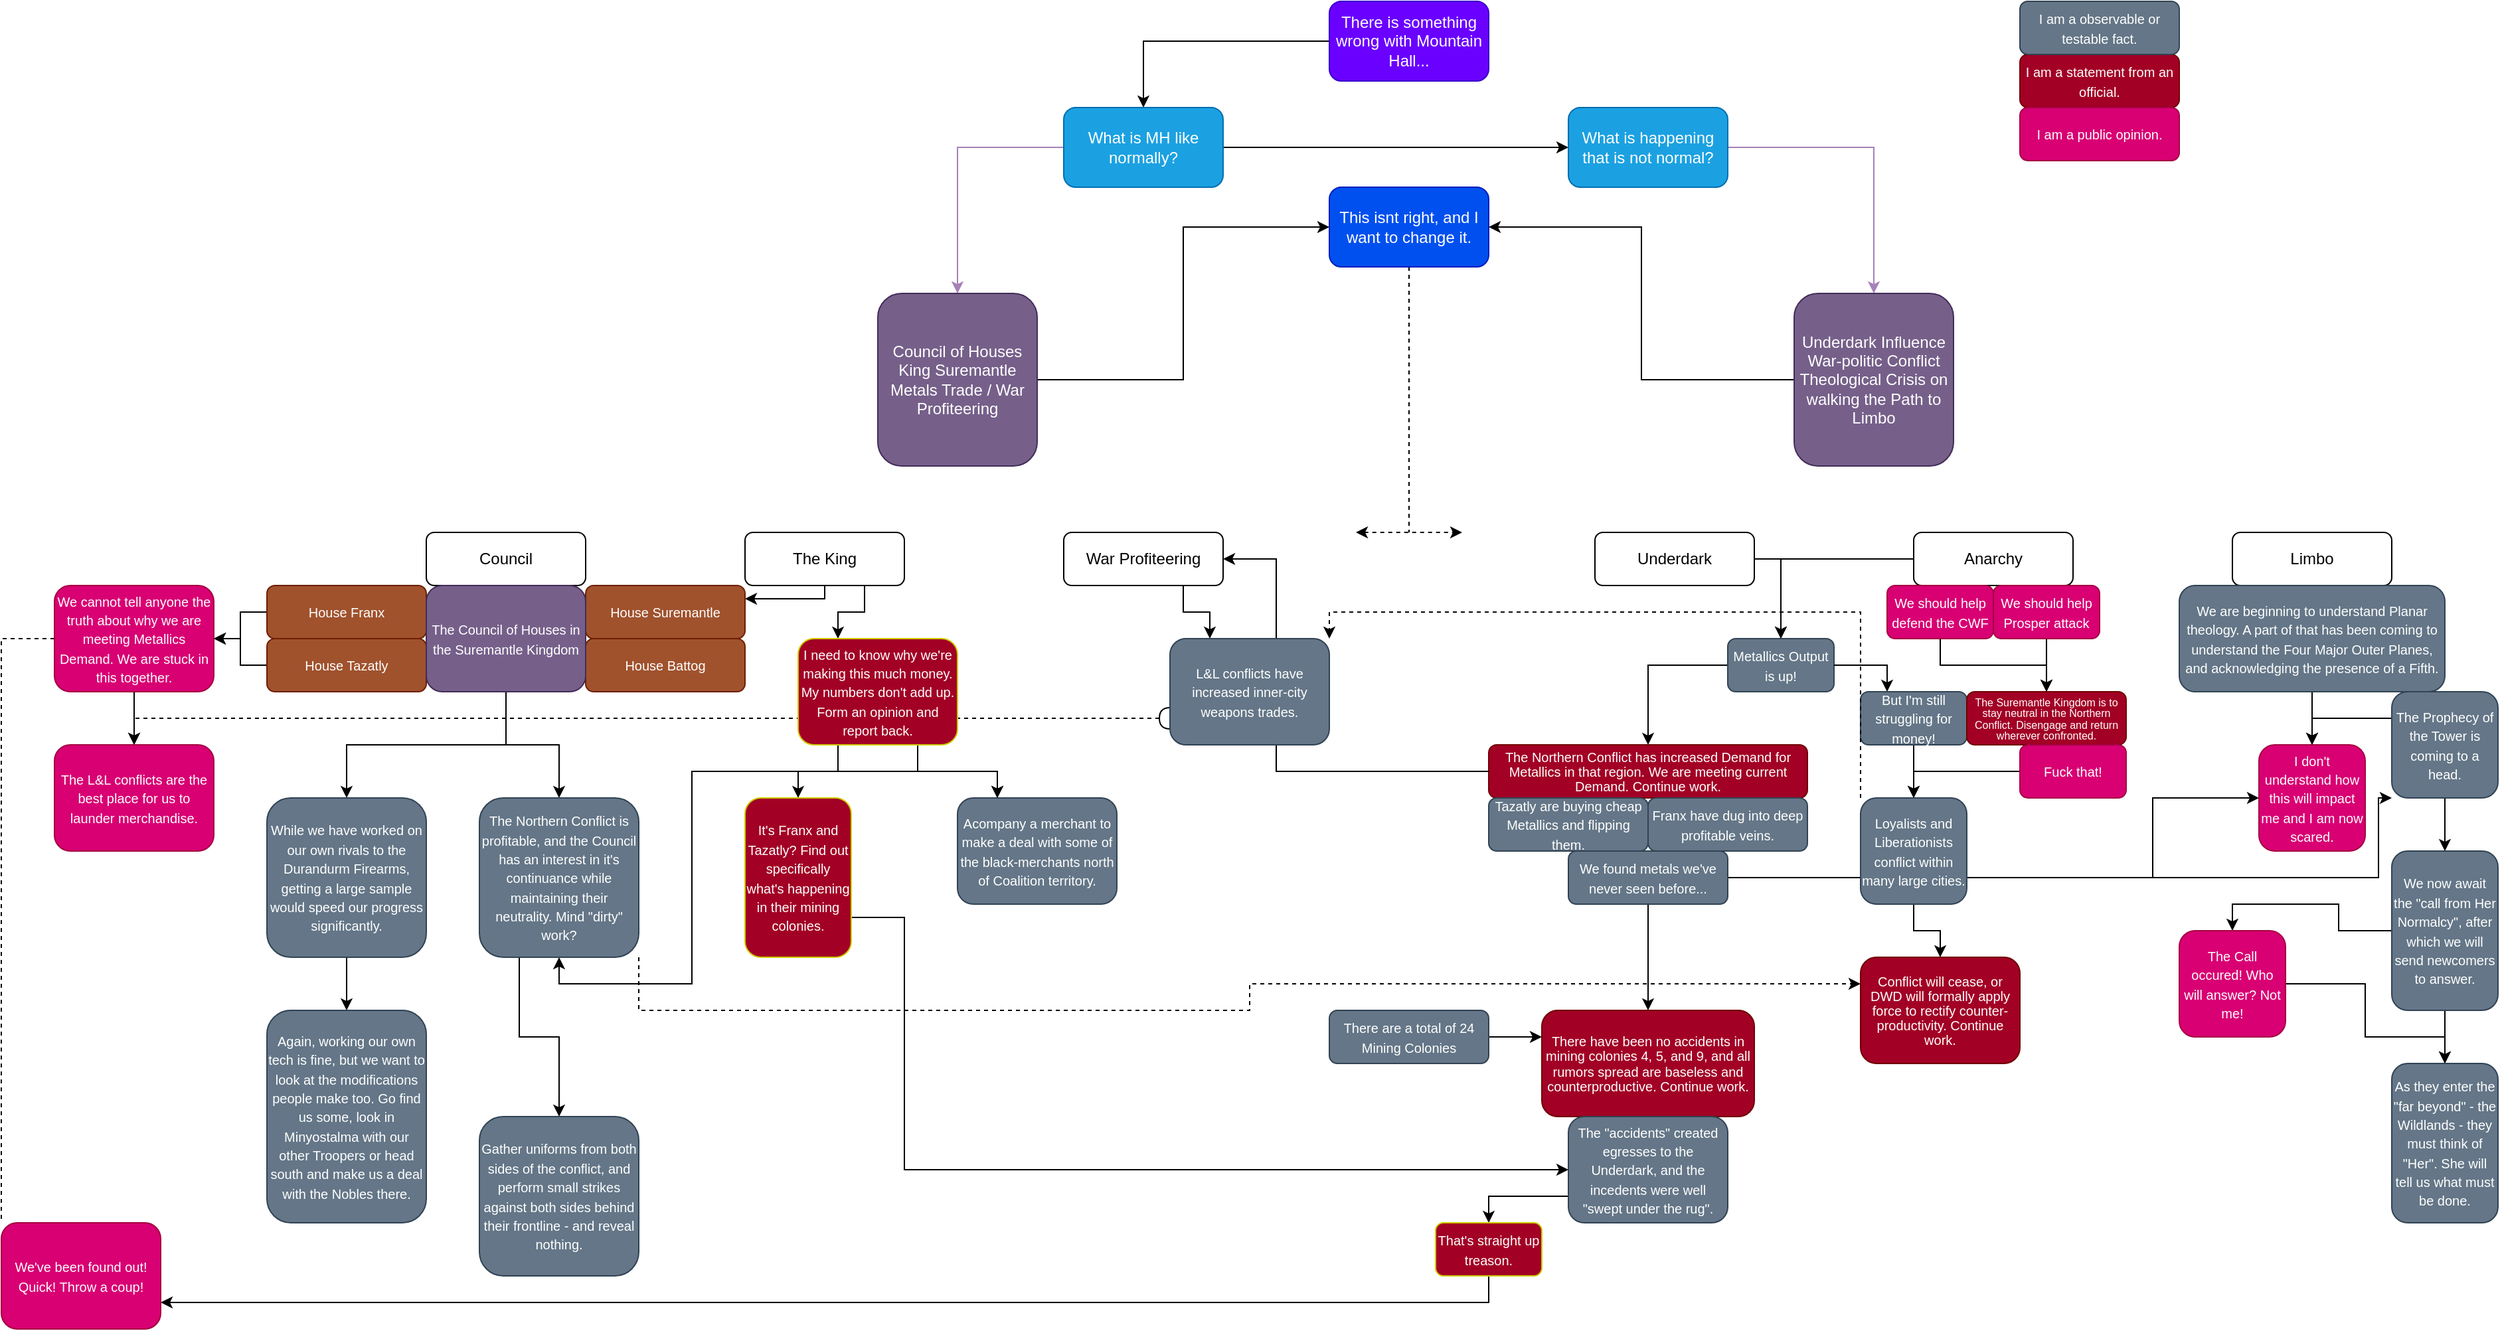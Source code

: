<mxfile version="24.2.5" type="device">
  <diagram name="Page-1" id="ezWERZM7cqdSswIlB_YG">
    <mxGraphModel dx="1900" dy="717" grid="1" gridSize="10" guides="1" tooltips="1" connect="1" arrows="1" fold="1" page="1" pageScale="1" pageWidth="850" pageHeight="1100" math="0" shadow="0">
      <root>
        <mxCell id="0" />
        <mxCell id="1" parent="0" />
        <mxCell id="E7TBdnryxwROGaCkr57B-79" style="edgeStyle=orthogonalEdgeStyle;rounded=0;orthogonalLoop=1;jettySize=auto;html=1;exitX=1;exitY=0.5;exitDx=0;exitDy=0;entryX=0;entryY=1;entryDx=0;entryDy=0;" parent="1" source="E7TBdnryxwROGaCkr57B-67" target="E7TBdnryxwROGaCkr57B-73" edge="1">
          <mxGeometry relative="1" as="geometry">
            <Array as="points">
              <mxPoint x="1150" y="700" />
              <mxPoint x="1150" y="640" />
            </Array>
          </mxGeometry>
        </mxCell>
        <mxCell id="E7TBdnryxwROGaCkr57B-72" style="edgeStyle=orthogonalEdgeStyle;rounded=0;orthogonalLoop=1;jettySize=auto;html=1;exitX=1;exitY=0.5;exitDx=0;exitDy=0;entryX=0;entryY=0.5;entryDx=0;entryDy=0;" parent="1" source="E7TBdnryxwROGaCkr57B-67" target="E7TBdnryxwROGaCkr57B-70" edge="1">
          <mxGeometry relative="1" as="geometry">
            <Array as="points">
              <mxPoint x="980" y="700" />
              <mxPoint x="980" y="640" />
            </Array>
          </mxGeometry>
        </mxCell>
        <mxCell id="E7TBdnryxwROGaCkr57B-3" style="edgeStyle=orthogonalEdgeStyle;rounded=0;orthogonalLoop=1;jettySize=auto;html=1;exitX=0;exitY=0.5;exitDx=0;exitDy=0;entryX=0.5;entryY=0;entryDx=0;entryDy=0;" parent="1" source="E7TBdnryxwROGaCkr57B-1" target="E7TBdnryxwROGaCkr57B-2" edge="1">
          <mxGeometry relative="1" as="geometry" />
        </mxCell>
        <mxCell id="E7TBdnryxwROGaCkr57B-1" value="There is something wrong with Mountain Hall..." style="rounded=1;whiteSpace=wrap;html=1;fillColor=#6a00ff;fontColor=#ffffff;strokeColor=#3700CC;" parent="1" vertex="1">
          <mxGeometry x="360" y="40" width="120" height="60" as="geometry" />
        </mxCell>
        <mxCell id="E7TBdnryxwROGaCkr57B-10" value="" style="edgeStyle=orthogonalEdgeStyle;rounded=0;orthogonalLoop=1;jettySize=auto;html=1;strokeColor=#A680B8;" parent="1" source="E7TBdnryxwROGaCkr57B-2" target="E7TBdnryxwROGaCkr57B-9" edge="1">
          <mxGeometry relative="1" as="geometry" />
        </mxCell>
        <mxCell id="E7TBdnryxwROGaCkr57B-21" style="edgeStyle=orthogonalEdgeStyle;rounded=0;orthogonalLoop=1;jettySize=auto;html=1;exitX=1;exitY=0.5;exitDx=0;exitDy=0;entryX=0;entryY=0.5;entryDx=0;entryDy=0;" parent="1" source="E7TBdnryxwROGaCkr57B-2" target="E7TBdnryxwROGaCkr57B-4" edge="1">
          <mxGeometry relative="1" as="geometry" />
        </mxCell>
        <mxCell id="E7TBdnryxwROGaCkr57B-2" value="What is MH like normally?" style="rounded=1;whiteSpace=wrap;html=1;fillColor=#1ba1e2;fontColor=#ffffff;strokeColor=#006EAF;" parent="1" vertex="1">
          <mxGeometry x="160" y="120" width="120" height="60" as="geometry" />
        </mxCell>
        <mxCell id="E7TBdnryxwROGaCkr57B-18" style="edgeStyle=orthogonalEdgeStyle;rounded=0;orthogonalLoop=1;jettySize=auto;html=1;exitX=1;exitY=0.5;exitDx=0;exitDy=0;entryX=0.5;entryY=0;entryDx=0;entryDy=0;strokeColor=#A680B8;" parent="1" source="E7TBdnryxwROGaCkr57B-4" target="E7TBdnryxwROGaCkr57B-15" edge="1">
          <mxGeometry relative="1" as="geometry">
            <mxPoint x="220" y="400" as="targetPoint" />
          </mxGeometry>
        </mxCell>
        <mxCell id="E7TBdnryxwROGaCkr57B-4" value="What is happening that is not normal?" style="rounded=1;whiteSpace=wrap;html=1;fillColor=#1ba1e2;fontColor=#ffffff;strokeColor=#006EAF;" parent="1" vertex="1">
          <mxGeometry x="540" y="120" width="120" height="60" as="geometry" />
        </mxCell>
        <mxCell id="E7TBdnryxwROGaCkr57B-30" style="edgeStyle=orthogonalEdgeStyle;rounded=0;orthogonalLoop=1;jettySize=auto;html=1;exitX=0.5;exitY=1;exitDx=0;exitDy=0;endArrow=none;endFill=0;dashed=1;" parent="1" source="E7TBdnryxwROGaCkr57B-6" edge="1">
          <mxGeometry relative="1" as="geometry">
            <mxPoint x="420" y="440" as="targetPoint" />
          </mxGeometry>
        </mxCell>
        <mxCell id="E7TBdnryxwROGaCkr57B-6" value="This isnt right, and I want to change it." style="rounded=1;whiteSpace=wrap;html=1;fillColor=#0050ef;fontColor=#ffffff;strokeColor=#001DBC;" parent="1" vertex="1">
          <mxGeometry x="360" y="180" width="120" height="60" as="geometry" />
        </mxCell>
        <mxCell id="E7TBdnryxwROGaCkr57B-22" style="edgeStyle=orthogonalEdgeStyle;rounded=0;orthogonalLoop=1;jettySize=auto;html=1;exitX=1;exitY=0.5;exitDx=0;exitDy=0;entryX=0;entryY=0.5;entryDx=0;entryDy=0;" parent="1" source="E7TBdnryxwROGaCkr57B-9" target="E7TBdnryxwROGaCkr57B-6" edge="1">
          <mxGeometry relative="1" as="geometry" />
        </mxCell>
        <mxCell id="E7TBdnryxwROGaCkr57B-9" value="Council of Houses&lt;div&gt;King Suremantle&lt;/div&gt;&lt;div&gt;Metals Trade / War Profiteering&lt;/div&gt;" style="rounded=1;whiteSpace=wrap;html=1;fillColor=#76608a;fontColor=#ffffff;strokeColor=#432D57;" parent="1" vertex="1">
          <mxGeometry x="20" y="260" width="120" height="130" as="geometry" />
        </mxCell>
        <mxCell id="E7TBdnryxwROGaCkr57B-23" style="edgeStyle=orthogonalEdgeStyle;rounded=0;orthogonalLoop=1;jettySize=auto;html=1;exitX=0;exitY=0.5;exitDx=0;exitDy=0;entryX=1;entryY=0.5;entryDx=0;entryDy=0;" parent="1" source="E7TBdnryxwROGaCkr57B-15" target="E7TBdnryxwROGaCkr57B-6" edge="1">
          <mxGeometry relative="1" as="geometry" />
        </mxCell>
        <mxCell id="E7TBdnryxwROGaCkr57B-15" value="Underdark Influence&lt;div&gt;War-politic Conflict&lt;br&gt;&lt;div&gt;Theological Crisis on walking the Path to Limbo&lt;/div&gt;&lt;/div&gt;" style="rounded=1;whiteSpace=wrap;html=1;fillColor=#76608a;fontColor=#ffffff;strokeColor=#432D57;" parent="1" vertex="1">
          <mxGeometry x="710" y="260" width="120" height="130" as="geometry" />
        </mxCell>
        <mxCell id="E7TBdnryxwROGaCkr57B-24" value="Council" style="rounded=1;whiteSpace=wrap;html=1;" parent="1" vertex="1">
          <mxGeometry x="-320" y="440" width="120" height="40" as="geometry" />
        </mxCell>
        <mxCell id="E7TBdnryxwROGaCkr57B-98" style="edgeStyle=orthogonalEdgeStyle;rounded=0;orthogonalLoop=1;jettySize=auto;html=1;exitX=0.5;exitY=1;exitDx=0;exitDy=0;entryX=1;entryY=0.25;entryDx=0;entryDy=0;" parent="1" source="E7TBdnryxwROGaCkr57B-25" target="E7TBdnryxwROGaCkr57B-41" edge="1">
          <mxGeometry relative="1" as="geometry">
            <Array as="points">
              <mxPoint x="-20" y="490" />
            </Array>
          </mxGeometry>
        </mxCell>
        <mxCell id="E7TBdnryxwROGaCkr57B-116" style="edgeStyle=orthogonalEdgeStyle;rounded=0;orthogonalLoop=1;jettySize=auto;html=1;exitX=0.75;exitY=1;exitDx=0;exitDy=0;entryX=0.25;entryY=0;entryDx=0;entryDy=0;" parent="1" source="E7TBdnryxwROGaCkr57B-25" target="E7TBdnryxwROGaCkr57B-115" edge="1">
          <mxGeometry relative="1" as="geometry" />
        </mxCell>
        <mxCell id="E7TBdnryxwROGaCkr57B-25" value="The King" style="rounded=1;whiteSpace=wrap;html=1;" parent="1" vertex="1">
          <mxGeometry x="-80" y="440" width="120" height="40" as="geometry" />
        </mxCell>
        <mxCell id="E7TBdnryxwROGaCkr57B-96" style="edgeStyle=orthogonalEdgeStyle;rounded=0;orthogonalLoop=1;jettySize=auto;html=1;exitX=0.75;exitY=1;exitDx=0;exitDy=0;entryX=0.25;entryY=0;entryDx=0;entryDy=0;" parent="1" source="E7TBdnryxwROGaCkr57B-26" target="E7TBdnryxwROGaCkr57B-94" edge="1">
          <mxGeometry relative="1" as="geometry" />
        </mxCell>
        <mxCell id="E7TBdnryxwROGaCkr57B-26" value="War Profiteering" style="rounded=1;whiteSpace=wrap;html=1;" parent="1" vertex="1">
          <mxGeometry x="160" y="440" width="120" height="40" as="geometry" />
        </mxCell>
        <mxCell id="E7TBdnryxwROGaCkr57B-36" style="edgeStyle=orthogonalEdgeStyle;rounded=0;orthogonalLoop=1;jettySize=auto;html=1;exitX=1;exitY=0.5;exitDx=0;exitDy=0;entryX=0.5;entryY=0;entryDx=0;entryDy=0;" parent="1" source="E7TBdnryxwROGaCkr57B-27" target="E7TBdnryxwROGaCkr57B-33" edge="1">
          <mxGeometry relative="1" as="geometry" />
        </mxCell>
        <mxCell id="E7TBdnryxwROGaCkr57B-27" value="Underdark" style="rounded=1;whiteSpace=wrap;html=1;" parent="1" vertex="1">
          <mxGeometry x="560" y="440" width="120" height="40" as="geometry" />
        </mxCell>
        <mxCell id="E7TBdnryxwROGaCkr57B-37" style="edgeStyle=orthogonalEdgeStyle;rounded=0;orthogonalLoop=1;jettySize=auto;html=1;exitX=0;exitY=0.5;exitDx=0;exitDy=0;entryX=0.5;entryY=0;entryDx=0;entryDy=0;" parent="1" source="E7TBdnryxwROGaCkr57B-28" target="E7TBdnryxwROGaCkr57B-33" edge="1">
          <mxGeometry relative="1" as="geometry" />
        </mxCell>
        <mxCell id="E7TBdnryxwROGaCkr57B-28" value="Anarchy" style="rounded=1;whiteSpace=wrap;html=1;" parent="1" vertex="1">
          <mxGeometry x="800" y="440" width="120" height="40" as="geometry" />
        </mxCell>
        <mxCell id="E7TBdnryxwROGaCkr57B-29" value="Limbo" style="rounded=1;whiteSpace=wrap;html=1;" parent="1" vertex="1">
          <mxGeometry x="1040" y="440" width="120" height="40" as="geometry" />
        </mxCell>
        <mxCell id="E7TBdnryxwROGaCkr57B-31" value="" style="endArrow=classic;html=1;rounded=0;startArrow=classic;startFill=1;endFill=1;dashed=1;" parent="1" edge="1">
          <mxGeometry width="50" height="50" relative="1" as="geometry">
            <mxPoint x="380" y="440" as="sourcePoint" />
            <mxPoint x="460" y="440" as="targetPoint" />
          </mxGeometry>
        </mxCell>
        <mxCell id="E7TBdnryxwROGaCkr57B-53" style="edgeStyle=orthogonalEdgeStyle;rounded=0;orthogonalLoop=1;jettySize=auto;html=1;exitX=0;exitY=0.5;exitDx=0;exitDy=0;entryX=0.5;entryY=0;entryDx=0;entryDy=0;" parent="1" source="E7TBdnryxwROGaCkr57B-33" target="E7TBdnryxwROGaCkr57B-34" edge="1">
          <mxGeometry relative="1" as="geometry" />
        </mxCell>
        <mxCell id="E7TBdnryxwROGaCkr57B-33" value="&lt;font style=&quot;font-size: 10px;&quot;&gt;Metallics Output is up!&lt;/font&gt;" style="rounded=1;whiteSpace=wrap;html=1;fillColor=#647687;fontColor=#ffffff;strokeColor=#314354;" parent="1" vertex="1">
          <mxGeometry x="660" y="520" width="80" height="40" as="geometry" />
        </mxCell>
        <mxCell id="E7TBdnryxwROGaCkr57B-52" style="edgeStyle=orthogonalEdgeStyle;rounded=0;orthogonalLoop=1;jettySize=auto;html=1;exitX=1;exitY=0.5;exitDx=0;exitDy=0;entryX=0.25;entryY=0;entryDx=0;entryDy=0;" parent="1" source="E7TBdnryxwROGaCkr57B-33" target="E7TBdnryxwROGaCkr57B-49" edge="1">
          <mxGeometry relative="1" as="geometry" />
        </mxCell>
        <mxCell id="E7TBdnryxwROGaCkr57B-34" value="&lt;p style=&quot;line-height: 92%;&quot;&gt;&lt;font style=&quot;font-size: 10px;&quot;&gt;The Northern Conflict has increased Demand for Metallics in that region. We are meeting current Demand. Continue work.&lt;/font&gt;&lt;/p&gt;" style="rounded=1;whiteSpace=wrap;html=1;fillColor=#a20025;fontColor=#ffffff;strokeColor=#6F0000;" parent="1" vertex="1">
          <mxGeometry x="480" y="600" width="240" height="40" as="geometry" />
        </mxCell>
        <mxCell id="E7TBdnryxwROGaCkr57B-38" value="&lt;font style=&quot;font-size: 10px;&quot;&gt;I am a statement from an official.&lt;/font&gt;" style="rounded=1;whiteSpace=wrap;html=1;fillColor=#a20025;fontColor=#ffffff;strokeColor=#6F0000;" parent="1" vertex="1">
          <mxGeometry x="880" y="80" width="120" height="40" as="geometry" />
        </mxCell>
        <mxCell id="E7TBdnryxwROGaCkr57B-39" value="&lt;font style=&quot;font-size: 10px;&quot;&gt;I am a observable or testable fact.&lt;/font&gt;" style="rounded=1;whiteSpace=wrap;html=1;fillColor=#647687;fontColor=#ffffff;strokeColor=#314354;" parent="1" vertex="1">
          <mxGeometry x="880" y="40" width="120" height="40" as="geometry" />
        </mxCell>
        <mxCell id="E7TBdnryxwROGaCkr57B-40" value="&lt;font style=&quot;font-size: 10px;&quot;&gt;Franx have dug into deep profitable veins.&lt;/font&gt;" style="rounded=1;whiteSpace=wrap;html=1;fillColor=#647687;fontColor=#ffffff;strokeColor=#314354;" parent="1" vertex="1">
          <mxGeometry x="600" y="640" width="120" height="40" as="geometry" />
        </mxCell>
        <mxCell id="E7TBdnryxwROGaCkr57B-41" value="&lt;font style=&quot;font-size: 10px;&quot;&gt;House Suremantle&lt;/font&gt;" style="rounded=1;whiteSpace=wrap;html=1;fillColor=#a0522d;fontColor=#ffffff;strokeColor=#6D1F00;" parent="1" vertex="1">
          <mxGeometry x="-200" y="480" width="120" height="40" as="geometry" />
        </mxCell>
        <mxCell id="E7TBdnryxwROGaCkr57B-90" style="edgeStyle=orthogonalEdgeStyle;rounded=0;orthogonalLoop=1;jettySize=auto;html=1;exitX=0;exitY=0.5;exitDx=0;exitDy=0;entryX=1;entryY=0.5;entryDx=0;entryDy=0;" parent="1" source="E7TBdnryxwROGaCkr57B-42" target="E7TBdnryxwROGaCkr57B-89" edge="1">
          <mxGeometry relative="1" as="geometry" />
        </mxCell>
        <mxCell id="E7TBdnryxwROGaCkr57B-42" value="&lt;font style=&quot;font-size: 10px;&quot;&gt;House Tazatly&lt;/font&gt;" style="rounded=1;whiteSpace=wrap;html=1;fillColor=#a0522d;fontColor=#ffffff;strokeColor=#6D1F00;" parent="1" vertex="1">
          <mxGeometry x="-440" y="520" width="120" height="40" as="geometry" />
        </mxCell>
        <mxCell id="E7TBdnryxwROGaCkr57B-91" style="edgeStyle=orthogonalEdgeStyle;rounded=0;orthogonalLoop=1;jettySize=auto;html=1;exitX=0;exitY=0.5;exitDx=0;exitDy=0;entryX=1;entryY=0.5;entryDx=0;entryDy=0;" parent="1" source="E7TBdnryxwROGaCkr57B-43" target="E7TBdnryxwROGaCkr57B-89" edge="1">
          <mxGeometry relative="1" as="geometry">
            <mxPoint x="-460" y="500" as="targetPoint" />
          </mxGeometry>
        </mxCell>
        <mxCell id="E7TBdnryxwROGaCkr57B-43" value="&lt;font style=&quot;font-size: 10px;&quot;&gt;House Franx&lt;/font&gt;" style="rounded=1;whiteSpace=wrap;html=1;fillColor=#a0522d;fontColor=#ffffff;strokeColor=#6D1F00;" parent="1" vertex="1">
          <mxGeometry x="-440" y="480" width="120" height="40" as="geometry" />
        </mxCell>
        <mxCell id="E7TBdnryxwROGaCkr57B-44" value="&lt;font style=&quot;font-size: 10px;&quot;&gt;House Battog&lt;/font&gt;" style="rounded=1;whiteSpace=wrap;html=1;fillColor=#a0522d;fontColor=#ffffff;strokeColor=#6D1F00;" parent="1" vertex="1">
          <mxGeometry x="-200" y="520" width="120" height="40" as="geometry" />
        </mxCell>
        <mxCell id="E7TBdnryxwROGaCkr57B-46" value="&lt;font style=&quot;font-size: 10px;&quot;&gt;Tazatly are buying cheap Metallics and flipping them.&lt;/font&gt;" style="rounded=1;whiteSpace=wrap;html=1;fillColor=#647687;fontColor=#ffffff;strokeColor=#314354;" parent="1" vertex="1">
          <mxGeometry x="480" y="640" width="120" height="40" as="geometry" />
        </mxCell>
        <mxCell id="E7TBdnryxwROGaCkr57B-65" style="edgeStyle=orthogonalEdgeStyle;rounded=0;orthogonalLoop=1;jettySize=auto;html=1;exitX=0.5;exitY=1;exitDx=0;exitDy=0;entryX=0.5;entryY=0;entryDx=0;entryDy=0;" parent="1" source="E7TBdnryxwROGaCkr57B-49" target="E7TBdnryxwROGaCkr57B-62" edge="1">
          <mxGeometry relative="1" as="geometry" />
        </mxCell>
        <mxCell id="E7TBdnryxwROGaCkr57B-49" value="&lt;font style=&quot;font-size: 10px;&quot;&gt;But I&#39;m still struggling for money!&lt;/font&gt;" style="rounded=1;whiteSpace=wrap;html=1;fillColor=#647687;fontColor=#ffffff;strokeColor=#314354;" parent="1" vertex="1">
          <mxGeometry x="760" y="560" width="80" height="40" as="geometry" />
        </mxCell>
        <mxCell id="E7TBdnryxwROGaCkr57B-103" style="edgeStyle=orthogonalEdgeStyle;rounded=0;orthogonalLoop=1;jettySize=auto;html=1;exitX=0.5;exitY=1;exitDx=0;exitDy=0;" parent="1" source="E7TBdnryxwROGaCkr57B-54" target="E7TBdnryxwROGaCkr57B-102" edge="1">
          <mxGeometry relative="1" as="geometry" />
        </mxCell>
        <mxCell id="E7TBdnryxwROGaCkr57B-119" style="edgeStyle=orthogonalEdgeStyle;rounded=0;orthogonalLoop=1;jettySize=auto;html=1;exitX=0.5;exitY=1;exitDx=0;exitDy=0;entryX=0.5;entryY=0;entryDx=0;entryDy=0;" parent="1" source="E7TBdnryxwROGaCkr57B-54" target="E7TBdnryxwROGaCkr57B-108" edge="1">
          <mxGeometry relative="1" as="geometry" />
        </mxCell>
        <mxCell id="E7TBdnryxwROGaCkr57B-54" value="&lt;font style=&quot;font-size: 10px;&quot;&gt;The Council of Houses in the Suremantle Kingdom&lt;/font&gt;" style="rounded=1;whiteSpace=wrap;html=1;fillColor=#76608a;fontColor=#ffffff;strokeColor=#432D57;" parent="1" vertex="1">
          <mxGeometry x="-320" y="480" width="120" height="80" as="geometry" />
        </mxCell>
        <mxCell id="E7TBdnryxwROGaCkr57B-59" style="edgeStyle=orthogonalEdgeStyle;rounded=0;orthogonalLoop=1;jettySize=auto;html=1;exitX=0.5;exitY=1;exitDx=0;exitDy=0;entryX=0.5;entryY=0;entryDx=0;entryDy=0;" parent="1" source="E7TBdnryxwROGaCkr57B-55" target="E7TBdnryxwROGaCkr57B-58" edge="1">
          <mxGeometry relative="1" as="geometry" />
        </mxCell>
        <mxCell id="E7TBdnryxwROGaCkr57B-55" value="&lt;font style=&quot;font-size: 10px;&quot;&gt;We should help defend the CWF&lt;/font&gt;" style="rounded=1;whiteSpace=wrap;html=1;fillColor=#d80073;fontColor=#ffffff;strokeColor=#A50040;" parent="1" vertex="1">
          <mxGeometry x="780" y="480" width="80" height="40" as="geometry" />
        </mxCell>
        <mxCell id="E7TBdnryxwROGaCkr57B-60" style="edgeStyle=orthogonalEdgeStyle;rounded=0;orthogonalLoop=1;jettySize=auto;html=1;exitX=0.5;exitY=1;exitDx=0;exitDy=0;entryX=0.5;entryY=0;entryDx=0;entryDy=0;" parent="1" source="E7TBdnryxwROGaCkr57B-56" target="E7TBdnryxwROGaCkr57B-58" edge="1">
          <mxGeometry relative="1" as="geometry">
            <mxPoint x="900" y="560" as="targetPoint" />
          </mxGeometry>
        </mxCell>
        <mxCell id="E7TBdnryxwROGaCkr57B-56" value="&lt;font style=&quot;font-size: 10px;&quot;&gt;We should help Prosper attack&lt;/font&gt;" style="rounded=1;whiteSpace=wrap;html=1;fillColor=#d80073;fontColor=#ffffff;strokeColor=#A50040;" parent="1" vertex="1">
          <mxGeometry x="860" y="480" width="80" height="40" as="geometry" />
        </mxCell>
        <mxCell id="E7TBdnryxwROGaCkr57B-57" value="&lt;font style=&quot;font-size: 10px;&quot;&gt;I am a public opinion.&lt;/font&gt;" style="rounded=1;whiteSpace=wrap;html=1;fillColor=#d80073;fontColor=#ffffff;strokeColor=#A50040;" parent="1" vertex="1">
          <mxGeometry x="880" y="120" width="120" height="40" as="geometry" />
        </mxCell>
        <mxCell id="E7TBdnryxwROGaCkr57B-58" value="&lt;p style=&quot;line-height: 60%;&quot;&gt;&lt;font style=&quot;font-size: 8px;&quot;&gt;The Suremantle Kingdom is to stay neutral in the Northern Conflict. Disengage and return wherever confronted.&lt;/font&gt;&lt;/p&gt;" style="rounded=1;whiteSpace=wrap;html=1;fillColor=#a20025;fontColor=#ffffff;strokeColor=#6F0000;" parent="1" vertex="1">
          <mxGeometry x="840" y="560" width="120" height="40" as="geometry" />
        </mxCell>
        <mxCell id="E7TBdnryxwROGaCkr57B-66" style="edgeStyle=orthogonalEdgeStyle;rounded=0;orthogonalLoop=1;jettySize=auto;html=1;exitX=0;exitY=0.5;exitDx=0;exitDy=0;entryX=0.5;entryY=0;entryDx=0;entryDy=0;" parent="1" source="E7TBdnryxwROGaCkr57B-61" target="E7TBdnryxwROGaCkr57B-62" edge="1">
          <mxGeometry relative="1" as="geometry" />
        </mxCell>
        <mxCell id="E7TBdnryxwROGaCkr57B-61" value="&lt;font style=&quot;font-size: 10px;&quot;&gt;Fuck that!&lt;/font&gt;" style="rounded=1;whiteSpace=wrap;html=1;fillColor=#d80073;fontColor=#ffffff;strokeColor=#A50040;" parent="1" vertex="1">
          <mxGeometry x="880" y="600" width="80" height="40" as="geometry" />
        </mxCell>
        <mxCell id="E7TBdnryxwROGaCkr57B-97" style="edgeStyle=orthogonalEdgeStyle;rounded=0;orthogonalLoop=1;jettySize=auto;html=1;exitX=0;exitY=0;exitDx=0;exitDy=0;entryX=1;entryY=0;entryDx=0;entryDy=0;dashed=1;" parent="1" source="E7TBdnryxwROGaCkr57B-62" target="E7TBdnryxwROGaCkr57B-94" edge="1">
          <mxGeometry relative="1" as="geometry" />
        </mxCell>
        <mxCell id="E7TBdnryxwROGaCkr57B-107" style="edgeStyle=orthogonalEdgeStyle;rounded=0;orthogonalLoop=1;jettySize=auto;html=1;exitX=0.5;exitY=1;exitDx=0;exitDy=0;entryX=0.5;entryY=0;entryDx=0;entryDy=0;" parent="1" source="E7TBdnryxwROGaCkr57B-62" target="E7TBdnryxwROGaCkr57B-106" edge="1">
          <mxGeometry relative="1" as="geometry" />
        </mxCell>
        <mxCell id="E7TBdnryxwROGaCkr57B-62" value="&lt;span style=&quot;font-size: 10px;&quot;&gt;Loyalists and Liberationists conflict within many large cities.&lt;/span&gt;" style="rounded=1;whiteSpace=wrap;html=1;fillColor=#647687;fontColor=#ffffff;strokeColor=#314354;" parent="1" vertex="1">
          <mxGeometry x="760" y="640" width="80" height="80" as="geometry" />
        </mxCell>
        <mxCell id="E7TBdnryxwROGaCkr57B-85" style="edgeStyle=orthogonalEdgeStyle;rounded=0;orthogonalLoop=1;jettySize=auto;html=1;exitX=0.5;exitY=1;exitDx=0;exitDy=0;" parent="1" source="E7TBdnryxwROGaCkr57B-67" edge="1">
          <mxGeometry relative="1" as="geometry">
            <mxPoint x="600" y="800" as="targetPoint" />
          </mxGeometry>
        </mxCell>
        <mxCell id="E7TBdnryxwROGaCkr57B-67" value="&lt;span style=&quot;font-size: 10px;&quot;&gt;We found metals we&#39;ve never seen before...&lt;/span&gt;" style="rounded=1;whiteSpace=wrap;html=1;fillColor=#647687;fontColor=#ffffff;strokeColor=#314354;" parent="1" vertex="1">
          <mxGeometry x="540" y="680" width="120" height="40" as="geometry" />
        </mxCell>
        <mxCell id="E7TBdnryxwROGaCkr57B-71" style="edgeStyle=orthogonalEdgeStyle;rounded=0;orthogonalLoop=1;jettySize=auto;html=1;exitX=0.5;exitY=1;exitDx=0;exitDy=0;entryX=0.5;entryY=0;entryDx=0;entryDy=0;" parent="1" source="E7TBdnryxwROGaCkr57B-68" target="E7TBdnryxwROGaCkr57B-70" edge="1">
          <mxGeometry relative="1" as="geometry" />
        </mxCell>
        <mxCell id="E7TBdnryxwROGaCkr57B-68" value="&lt;font style=&quot;font-size: 10px;&quot;&gt;We are beginning to understand Planar theology. A part of that has been coming to understand the Four Major Outer Planes, and acknowledging the presence of a Fifth.&lt;/font&gt;" style="rounded=1;whiteSpace=wrap;html=1;fillColor=#647687;fontColor=#ffffff;strokeColor=#314354;" parent="1" vertex="1">
          <mxGeometry x="1000" y="480" width="200" height="80" as="geometry" />
        </mxCell>
        <mxCell id="E7TBdnryxwROGaCkr57B-70" value="&lt;font style=&quot;font-size: 10px;&quot;&gt;I don&#39;t understand how this will impact me and I am now scared.&lt;/font&gt;" style="rounded=1;whiteSpace=wrap;html=1;fillColor=#d80073;fontColor=#ffffff;strokeColor=#A50040;" parent="1" vertex="1">
          <mxGeometry x="1060" y="600" width="80" height="80" as="geometry" />
        </mxCell>
        <mxCell id="E7TBdnryxwROGaCkr57B-74" style="edgeStyle=orthogonalEdgeStyle;rounded=0;orthogonalLoop=1;jettySize=auto;html=1;exitX=0;exitY=0.25;exitDx=0;exitDy=0;entryX=0.5;entryY=0;entryDx=0;entryDy=0;" parent="1" source="E7TBdnryxwROGaCkr57B-73" target="E7TBdnryxwROGaCkr57B-70" edge="1">
          <mxGeometry relative="1" as="geometry" />
        </mxCell>
        <mxCell id="E7TBdnryxwROGaCkr57B-76" style="edgeStyle=orthogonalEdgeStyle;rounded=0;orthogonalLoop=1;jettySize=auto;html=1;exitX=0.5;exitY=1;exitDx=0;exitDy=0;entryX=0.5;entryY=0;entryDx=0;entryDy=0;" parent="1" source="E7TBdnryxwROGaCkr57B-73" target="E7TBdnryxwROGaCkr57B-75" edge="1">
          <mxGeometry relative="1" as="geometry" />
        </mxCell>
        <mxCell id="E7TBdnryxwROGaCkr57B-73" value="&lt;font style=&quot;font-size: 10px;&quot;&gt;The Prophecy of the Tower is coming to a head.&lt;/font&gt;" style="rounded=1;whiteSpace=wrap;html=1;fillColor=#647687;fontColor=#ffffff;strokeColor=#314354;" parent="1" vertex="1">
          <mxGeometry x="1160" y="560" width="80" height="80" as="geometry" />
        </mxCell>
        <mxCell id="E7TBdnryxwROGaCkr57B-81" style="edgeStyle=orthogonalEdgeStyle;rounded=0;orthogonalLoop=1;jettySize=auto;html=1;exitX=0;exitY=0.5;exitDx=0;exitDy=0;entryX=0.5;entryY=0;entryDx=0;entryDy=0;" parent="1" source="E7TBdnryxwROGaCkr57B-75" target="E7TBdnryxwROGaCkr57B-80" edge="1">
          <mxGeometry relative="1" as="geometry" />
        </mxCell>
        <mxCell id="E7TBdnryxwROGaCkr57B-83" style="edgeStyle=orthogonalEdgeStyle;rounded=0;orthogonalLoop=1;jettySize=auto;html=1;exitX=0.5;exitY=1;exitDx=0;exitDy=0;entryX=0.5;entryY=0;entryDx=0;entryDy=0;" parent="1" source="E7TBdnryxwROGaCkr57B-75" target="E7TBdnryxwROGaCkr57B-82" edge="1">
          <mxGeometry relative="1" as="geometry" />
        </mxCell>
        <mxCell id="E7TBdnryxwROGaCkr57B-75" value="&lt;font style=&quot;font-size: 10px;&quot;&gt;We now await the &quot;call from Her Normalcy&quot;, after which we will send newcomers to answer.&lt;/font&gt;" style="rounded=1;whiteSpace=wrap;html=1;fillColor=#647687;fontColor=#ffffff;strokeColor=#314354;" parent="1" vertex="1">
          <mxGeometry x="1160" y="680" width="80" height="120" as="geometry" />
        </mxCell>
        <mxCell id="E7TBdnryxwROGaCkr57B-78" style="edgeStyle=orthogonalEdgeStyle;rounded=0;orthogonalLoop=1;jettySize=auto;html=1;exitX=0;exitY=0.5;exitDx=0;exitDy=0;entryX=1;entryY=0.5;entryDx=0;entryDy=0;" parent="1" source="E7TBdnryxwROGaCkr57B-34" target="E7TBdnryxwROGaCkr57B-26" edge="1">
          <mxGeometry relative="1" as="geometry">
            <Array as="points">
              <mxPoint x="320" y="620" />
              <mxPoint x="320" y="460" />
            </Array>
          </mxGeometry>
        </mxCell>
        <mxCell id="E7TBdnryxwROGaCkr57B-84" style="edgeStyle=orthogonalEdgeStyle;rounded=0;orthogonalLoop=1;jettySize=auto;html=1;exitX=1;exitY=0.5;exitDx=0;exitDy=0;entryX=0.5;entryY=0;entryDx=0;entryDy=0;" parent="1" source="E7TBdnryxwROGaCkr57B-80" target="E7TBdnryxwROGaCkr57B-82" edge="1">
          <mxGeometry relative="1" as="geometry">
            <Array as="points">
              <mxPoint x="1140" y="780" />
              <mxPoint x="1140" y="820" />
              <mxPoint x="1200" y="820" />
            </Array>
          </mxGeometry>
        </mxCell>
        <mxCell id="E7TBdnryxwROGaCkr57B-80" value="&lt;font style=&quot;font-size: 10px;&quot;&gt;The Call occured! Who will answer? Not me!&lt;/font&gt;" style="rounded=1;whiteSpace=wrap;html=1;fillColor=#d80073;fontColor=#ffffff;strokeColor=#A50040;" parent="1" vertex="1">
          <mxGeometry x="1000" y="740" width="80" height="80" as="geometry" />
        </mxCell>
        <mxCell id="E7TBdnryxwROGaCkr57B-82" value="&lt;font style=&quot;font-size: 10px;&quot;&gt;As they enter the &quot;far beyond&quot; - the Wildlands - they must think of &quot;Her&quot;. She will tell us what must be done.&lt;/font&gt;" style="rounded=1;whiteSpace=wrap;html=1;fillColor=#647687;fontColor=#ffffff;strokeColor=#314354;" parent="1" vertex="1">
          <mxGeometry x="1160" y="840" width="80" height="120" as="geometry" />
        </mxCell>
        <mxCell id="E7TBdnryxwROGaCkr57B-87" value="&lt;p style=&quot;line-height: 92%;&quot;&gt;&lt;font style=&quot;font-size: 10px;&quot;&gt;There have been no accidents in mining colonies 4, 5, and 9, and all rumors spread are baseless and counterproductive. Continue work.&lt;/font&gt;&lt;/p&gt;" style="rounded=1;whiteSpace=wrap;html=1;fillColor=#a20025;fontColor=#ffffff;strokeColor=#6F0000;" parent="1" vertex="1">
          <mxGeometry x="520" y="800" width="160" height="80" as="geometry" />
        </mxCell>
        <mxCell id="E7TBdnryxwROGaCkr57B-100" style="edgeStyle=orthogonalEdgeStyle;rounded=0;orthogonalLoop=1;jettySize=auto;html=1;exitX=0.5;exitY=1;exitDx=0;exitDy=0;entryX=0.5;entryY=0;entryDx=0;entryDy=0;" parent="1" source="E7TBdnryxwROGaCkr57B-89" target="E7TBdnryxwROGaCkr57B-99" edge="1">
          <mxGeometry relative="1" as="geometry" />
        </mxCell>
        <mxCell id="E7TBdnryxwROGaCkr57B-133" style="edgeStyle=orthogonalEdgeStyle;rounded=0;orthogonalLoop=1;jettySize=auto;html=1;exitX=0;exitY=0.5;exitDx=0;exitDy=0;entryX=0;entryY=0;entryDx=0;entryDy=0;endArrow=none;endFill=0;dashed=1;" parent="1" source="E7TBdnryxwROGaCkr57B-89" target="E7TBdnryxwROGaCkr57B-131" edge="1">
          <mxGeometry relative="1" as="geometry" />
        </mxCell>
        <mxCell id="E7TBdnryxwROGaCkr57B-89" value="&lt;font style=&quot;font-size: 10px;&quot;&gt;We cannot tell anyone the truth about why we are meeting Metallics Demand. We are stuck in this together.&lt;/font&gt;" style="rounded=1;whiteSpace=wrap;html=1;fillColor=#d80073;fontColor=#ffffff;strokeColor=#A50040;" parent="1" vertex="1">
          <mxGeometry x="-600" y="480" width="120" height="80" as="geometry" />
        </mxCell>
        <mxCell id="E7TBdnryxwROGaCkr57B-101" style="edgeStyle=orthogonalEdgeStyle;rounded=0;orthogonalLoop=1;jettySize=auto;html=1;entryX=0.5;entryY=0;entryDx=0;entryDy=0;dashed=1;startArrow=halfCircle;startFill=0;exitX=0;exitY=0.75;exitDx=0;exitDy=0;targetPerimeterSpacing=0;" parent="1" source="E7TBdnryxwROGaCkr57B-94" target="E7TBdnryxwROGaCkr57B-99" edge="1">
          <mxGeometry relative="1" as="geometry">
            <mxPoint x="190" y="580" as="sourcePoint" />
            <Array as="points">
              <mxPoint x="-540" y="580" />
            </Array>
          </mxGeometry>
        </mxCell>
        <mxCell id="E7TBdnryxwROGaCkr57B-94" value="&lt;font style=&quot;font-size: 10px;&quot;&gt;L&amp;amp;L conflicts have increased inner-city weapons trades.&lt;/font&gt;" style="rounded=1;whiteSpace=wrap;html=1;fillColor=#647687;fontColor=#ffffff;strokeColor=#314354;" parent="1" vertex="1">
          <mxGeometry x="240" y="520" width="120" height="80" as="geometry" />
        </mxCell>
        <mxCell id="E7TBdnryxwROGaCkr57B-99" value="&lt;font style=&quot;font-size: 10px;&quot;&gt;The L&amp;amp;L conflicts are the best place for us to launder merchandise.&lt;/font&gt;" style="rounded=1;whiteSpace=wrap;html=1;fillColor=#d80073;fontColor=#ffffff;strokeColor=#A50040;" parent="1" vertex="1">
          <mxGeometry x="-600" y="600" width="120" height="80" as="geometry" />
        </mxCell>
        <mxCell id="E7TBdnryxwROGaCkr57B-105" style="edgeStyle=orthogonalEdgeStyle;rounded=0;orthogonalLoop=1;jettySize=auto;html=1;exitX=0.5;exitY=1;exitDx=0;exitDy=0;entryX=0.5;entryY=0;entryDx=0;entryDy=0;" parent="1" source="E7TBdnryxwROGaCkr57B-102" target="E7TBdnryxwROGaCkr57B-104" edge="1">
          <mxGeometry relative="1" as="geometry" />
        </mxCell>
        <mxCell id="E7TBdnryxwROGaCkr57B-102" value="&lt;font style=&quot;font-size: 10px;&quot;&gt;While we have worked on our own rivals to the Durandurm Firearms, getting a large sample would speed our progress significantly.&lt;/font&gt;" style="rounded=1;whiteSpace=wrap;html=1;fillColor=#647687;fontColor=#ffffff;strokeColor=#314354;" parent="1" vertex="1">
          <mxGeometry x="-440" y="640" width="120" height="120" as="geometry" />
        </mxCell>
        <mxCell id="E7TBdnryxwROGaCkr57B-104" value="&lt;font style=&quot;font-size: 10px;&quot;&gt;Again, working our own tech is fine, but we want to look at the modifications people make too. Go find us some, look in Minyostalma with our other Troopers or head south and make us a deal with the Nobles there.&lt;/font&gt;" style="rounded=1;whiteSpace=wrap;html=1;fillColor=#647687;fontColor=#ffffff;strokeColor=#314354;" parent="1" vertex="1">
          <mxGeometry x="-440" y="800" width="120" height="160" as="geometry" />
        </mxCell>
        <mxCell id="E7TBdnryxwROGaCkr57B-106" value="&lt;p style=&quot;line-height: 92%;&quot;&gt;&lt;font style=&quot;font-size: 10px;&quot;&gt;Conflict will cease, or DWD will formally apply force to rectify counter-productivity. Continue work.&lt;/font&gt;&lt;/p&gt;" style="rounded=1;whiteSpace=wrap;html=1;fillColor=#a20025;fontColor=#ffffff;strokeColor=#6F0000;" parent="1" vertex="1">
          <mxGeometry x="760" y="760" width="120" height="80" as="geometry" />
        </mxCell>
        <mxCell id="E7TBdnryxwROGaCkr57B-112" style="edgeStyle=orthogonalEdgeStyle;rounded=0;orthogonalLoop=1;jettySize=auto;html=1;exitX=0.5;exitY=1;exitDx=0;exitDy=0;entryX=0.25;entryY=0;entryDx=0;entryDy=0;startArrow=classic;startFill=1;" parent="1" source="E7TBdnryxwROGaCkr57B-108" target="E7TBdnryxwROGaCkr57B-111" edge="1">
          <mxGeometry relative="1" as="geometry">
            <Array as="points">
              <mxPoint x="-220" y="780" />
              <mxPoint x="-120" y="780" />
              <mxPoint x="-120" y="620" />
              <mxPoint x="110" y="620" />
            </Array>
          </mxGeometry>
        </mxCell>
        <mxCell id="E7TBdnryxwROGaCkr57B-113" style="edgeStyle=orthogonalEdgeStyle;rounded=0;orthogonalLoop=1;jettySize=auto;html=1;exitX=0.25;exitY=1;exitDx=0;exitDy=0;entryX=0.5;entryY=0;entryDx=0;entryDy=0;" parent="1" source="E7TBdnryxwROGaCkr57B-108" target="E7TBdnryxwROGaCkr57B-109" edge="1">
          <mxGeometry relative="1" as="geometry">
            <Array as="points">
              <mxPoint x="-250" y="820" />
              <mxPoint x="-220" y="820" />
            </Array>
          </mxGeometry>
        </mxCell>
        <mxCell id="E7TBdnryxwROGaCkr57B-134" style="edgeStyle=orthogonalEdgeStyle;rounded=0;orthogonalLoop=1;jettySize=auto;html=1;exitX=1;exitY=1;exitDx=0;exitDy=0;entryX=0;entryY=0.25;entryDx=0;entryDy=0;dashed=1;" parent="1" source="E7TBdnryxwROGaCkr57B-108" target="E7TBdnryxwROGaCkr57B-106" edge="1">
          <mxGeometry relative="1" as="geometry">
            <Array as="points">
              <mxPoint x="-160" y="800" />
              <mxPoint x="300" y="800" />
              <mxPoint x="300" y="780" />
            </Array>
          </mxGeometry>
        </mxCell>
        <mxCell id="E7TBdnryxwROGaCkr57B-108" value="&lt;font style=&quot;font-size: 10px;&quot;&gt;The Northern Conflict is profitable, and the Council has an interest in it&#39;s continuance while maintaining their neutrality. Mind &quot;dirty&quot; work?&lt;/font&gt;" style="rounded=1;whiteSpace=wrap;html=1;fillColor=#647687;fontColor=#ffffff;strokeColor=#314354;" parent="1" vertex="1">
          <mxGeometry x="-280" y="640" width="120" height="120" as="geometry" />
        </mxCell>
        <mxCell id="E7TBdnryxwROGaCkr57B-109" value="&lt;font style=&quot;font-size: 10px;&quot;&gt;Gather uniforms from both sides of the conflict, and perform small strikes against both sides behind their frontline - and reveal nothing.&lt;/font&gt;" style="rounded=1;whiteSpace=wrap;html=1;fillColor=#647687;fontColor=#ffffff;strokeColor=#314354;" parent="1" vertex="1">
          <mxGeometry x="-280" y="880" width="120" height="120" as="geometry" />
        </mxCell>
        <mxCell id="E7TBdnryxwROGaCkr57B-111" value="&lt;span style=&quot;font-size: 10px;&quot;&gt;Acompany a merchant to make a deal with some of the black-merchants north of Coalition territory.&lt;/span&gt;" style="rounded=1;whiteSpace=wrap;html=1;fillColor=#647687;fontColor=#ffffff;strokeColor=#314354;" parent="1" vertex="1">
          <mxGeometry x="80" y="640" width="120" height="80" as="geometry" />
        </mxCell>
        <mxCell id="E7TBdnryxwROGaCkr57B-117" style="edgeStyle=orthogonalEdgeStyle;rounded=0;orthogonalLoop=1;jettySize=auto;html=1;exitX=0.75;exitY=1;exitDx=0;exitDy=0;entryX=0.25;entryY=0;entryDx=0;entryDy=0;" parent="1" source="E7TBdnryxwROGaCkr57B-115" target="E7TBdnryxwROGaCkr57B-111" edge="1">
          <mxGeometry relative="1" as="geometry" />
        </mxCell>
        <mxCell id="E7TBdnryxwROGaCkr57B-123" style="edgeStyle=orthogonalEdgeStyle;rounded=0;orthogonalLoop=1;jettySize=auto;html=1;exitX=0.25;exitY=1;exitDx=0;exitDy=0;entryX=0.5;entryY=0;entryDx=0;entryDy=0;" parent="1" source="E7TBdnryxwROGaCkr57B-115" target="E7TBdnryxwROGaCkr57B-122" edge="1">
          <mxGeometry relative="1" as="geometry" />
        </mxCell>
        <mxCell id="E7TBdnryxwROGaCkr57B-115" value="&lt;span style=&quot;font-size: 10px;&quot;&gt;I need to know why we&#39;re making this much money. My numbers don&#39;t add up. Form an opinion and report back.&lt;/span&gt;" style="rounded=1;whiteSpace=wrap;html=1;fillColor=#a20025;fontColor=#ffffff;strokeColor=#CCCC00;" parent="1" vertex="1">
          <mxGeometry x="-40" y="520" width="120" height="80" as="geometry" />
        </mxCell>
        <mxCell id="E7TBdnryxwROGaCkr57B-127" style="edgeStyle=orthogonalEdgeStyle;rounded=0;orthogonalLoop=1;jettySize=auto;html=1;exitX=1;exitY=0.75;exitDx=0;exitDy=0;entryX=0;entryY=0.5;entryDx=0;entryDy=0;" parent="1" source="E7TBdnryxwROGaCkr57B-122" target="E7TBdnryxwROGaCkr57B-126" edge="1">
          <mxGeometry relative="1" as="geometry">
            <Array as="points">
              <mxPoint x="40" y="730" />
              <mxPoint x="40" y="920" />
            </Array>
          </mxGeometry>
        </mxCell>
        <mxCell id="E7TBdnryxwROGaCkr57B-122" value="&lt;span style=&quot;font-size: 10px;&quot;&gt;It&#39;s Franx and Tazatly? Find out specifically what&#39;s happening in their mining colonies.&lt;/span&gt;" style="rounded=1;whiteSpace=wrap;html=1;fillColor=#a20025;fontColor=#ffffff;strokeColor=#CCCC00;" parent="1" vertex="1">
          <mxGeometry x="-80" y="640" width="80" height="120" as="geometry" />
        </mxCell>
        <mxCell id="E7TBdnryxwROGaCkr57B-129" style="edgeStyle=orthogonalEdgeStyle;rounded=0;orthogonalLoop=1;jettySize=auto;html=1;exitX=0;exitY=0.75;exitDx=0;exitDy=0;entryX=0.5;entryY=0;entryDx=0;entryDy=0;" parent="1" source="E7TBdnryxwROGaCkr57B-126" target="E7TBdnryxwROGaCkr57B-128" edge="1">
          <mxGeometry relative="1" as="geometry" />
        </mxCell>
        <mxCell id="E7TBdnryxwROGaCkr57B-126" value="&lt;span style=&quot;font-size: 10px;&quot;&gt;The &quot;accidents&quot; created egresses to the Underdark, and the incedents were well &quot;swept under the rug&quot;.&lt;/span&gt;" style="rounded=1;whiteSpace=wrap;html=1;fillColor=#647687;fontColor=#ffffff;strokeColor=#314354;" parent="1" vertex="1">
          <mxGeometry x="540" y="880" width="120" height="80" as="geometry" />
        </mxCell>
        <mxCell id="E7TBdnryxwROGaCkr57B-132" style="edgeStyle=orthogonalEdgeStyle;rounded=0;orthogonalLoop=1;jettySize=auto;html=1;exitX=0.5;exitY=1;exitDx=0;exitDy=0;entryX=1;entryY=0.75;entryDx=0;entryDy=0;" parent="1" source="E7TBdnryxwROGaCkr57B-128" target="E7TBdnryxwROGaCkr57B-131" edge="1">
          <mxGeometry relative="1" as="geometry" />
        </mxCell>
        <mxCell id="E7TBdnryxwROGaCkr57B-128" value="&lt;span style=&quot;font-size: 10px;&quot;&gt;That&#39;s straight up treason.&lt;/span&gt;" style="rounded=1;whiteSpace=wrap;html=1;fillColor=#a20025;fontColor=#ffffff;strokeColor=#CCCC00;" parent="1" vertex="1">
          <mxGeometry x="440" y="960" width="80" height="40" as="geometry" />
        </mxCell>
        <mxCell id="E7TBdnryxwROGaCkr57B-131" value="&lt;font style=&quot;font-size: 10px;&quot;&gt;We&#39;ve been found out! Quick! Throw a coup!&lt;/font&gt;" style="rounded=1;whiteSpace=wrap;html=1;fillColor=#d80073;fontColor=#ffffff;strokeColor=#A50040;" parent="1" vertex="1">
          <mxGeometry x="-640" y="960" width="120" height="80" as="geometry" />
        </mxCell>
        <mxCell id="0mPjhEfqcnkow5s0TCYz-2" style="edgeStyle=orthogonalEdgeStyle;rounded=0;orthogonalLoop=1;jettySize=auto;html=1;exitX=1;exitY=0.5;exitDx=0;exitDy=0;entryX=0;entryY=0.25;entryDx=0;entryDy=0;" edge="1" parent="1" source="0mPjhEfqcnkow5s0TCYz-1" target="E7TBdnryxwROGaCkr57B-87">
          <mxGeometry relative="1" as="geometry" />
        </mxCell>
        <mxCell id="0mPjhEfqcnkow5s0TCYz-1" value="&lt;span style=&quot;font-size: 10px;&quot;&gt;There are a total of 24 Mining Colonies&lt;/span&gt;" style="rounded=1;whiteSpace=wrap;html=1;fillColor=#647687;fontColor=#ffffff;strokeColor=#314354;" vertex="1" parent="1">
          <mxGeometry x="360" y="800" width="120" height="40" as="geometry" />
        </mxCell>
      </root>
    </mxGraphModel>
  </diagram>
</mxfile>
